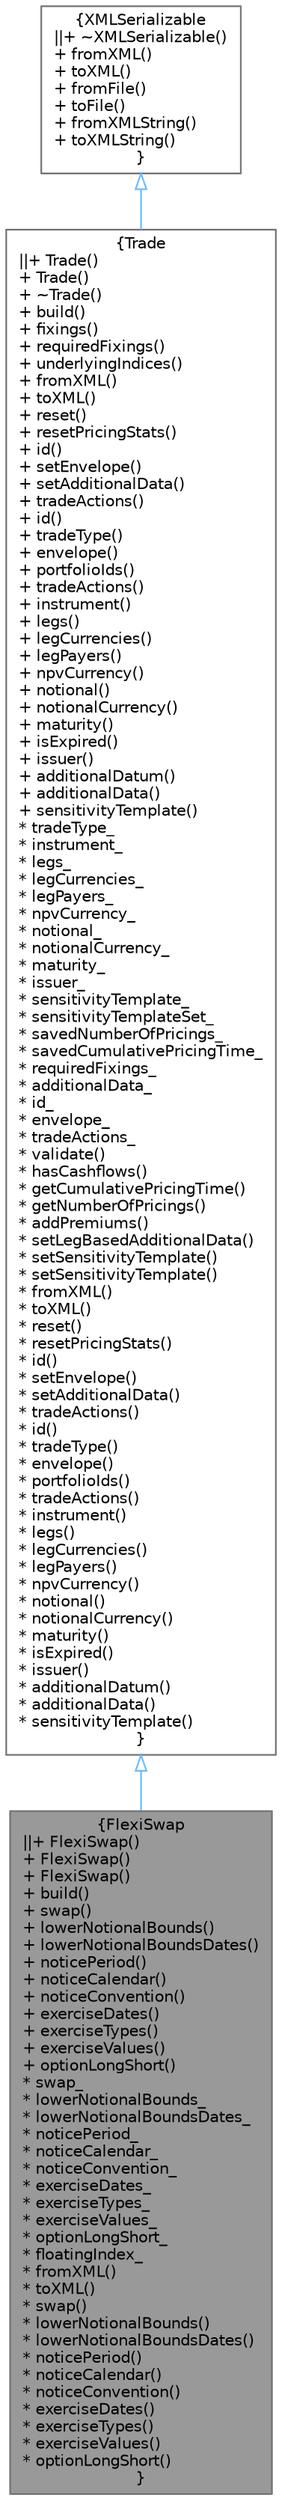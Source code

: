 digraph "FlexiSwap"
{
 // INTERACTIVE_SVG=YES
 // LATEX_PDF_SIZE
  bgcolor="transparent";
  edge [fontname=Helvetica,fontsize=10,labelfontname=Helvetica,labelfontsize=10];
  node [fontname=Helvetica,fontsize=10,shape=box,height=0.2,width=0.4];
  Node1 [label="{FlexiSwap\n||+ FlexiSwap()\l+ FlexiSwap()\l+ FlexiSwap()\l+ build()\l+ swap()\l+ lowerNotionalBounds()\l+ lowerNotionalBoundsDates()\l+ noticePeriod()\l+ noticeCalendar()\l+ noticeConvention()\l+ exerciseDates()\l+ exerciseTypes()\l+ exerciseValues()\l+ optionLongShort()\l* swap_\l* lowerNotionalBounds_\l* lowerNotionalBoundsDates_\l* noticePeriod_\l* noticeCalendar_\l* noticeConvention_\l* exerciseDates_\l* exerciseTypes_\l* exerciseValues_\l* optionLongShort_\l* floatingIndex_\l* fromXML()\l* toXML()\l* swap()\l* lowerNotionalBounds()\l* lowerNotionalBoundsDates()\l* noticePeriod()\l* noticeCalendar()\l* noticeConvention()\l* exerciseDates()\l* exerciseTypes()\l* exerciseValues()\l* optionLongShort()\l}",height=0.2,width=0.4,color="gray40", fillcolor="grey60", style="filled", fontcolor="black",tooltip="Serializable Flexi-Swap."];
  Node2 -> Node1 [dir="back",color="steelblue1",style="solid",arrowtail="onormal"];
  Node2 [label="{Trade\n||+ Trade()\l+ Trade()\l+ ~Trade()\l+ build()\l+ fixings()\l+ requiredFixings()\l+ underlyingIndices()\l+ fromXML()\l+ toXML()\l+ reset()\l+ resetPricingStats()\l+ id()\l+ setEnvelope()\l+ setAdditionalData()\l+ tradeActions()\l+ id()\l+ tradeType()\l+ envelope()\l+ portfolioIds()\l+ tradeActions()\l+ instrument()\l+ legs()\l+ legCurrencies()\l+ legPayers()\l+ npvCurrency()\l+ notional()\l+ notionalCurrency()\l+ maturity()\l+ isExpired()\l+ issuer()\l+ additionalDatum()\l+ additionalData()\l+ sensitivityTemplate()\l* tradeType_\l* instrument_\l* legs_\l* legCurrencies_\l* legPayers_\l* npvCurrency_\l* notional_\l* notionalCurrency_\l* maturity_\l* issuer_\l* sensitivityTemplate_\l* sensitivityTemplateSet_\l* savedNumberOfPricings_\l* savedCumulativePricingTime_\l* requiredFixings_\l* additionalData_\l* id_\l* envelope_\l* tradeActions_\l* validate()\l* hasCashflows()\l* getCumulativePricingTime()\l* getNumberOfPricings()\l* addPremiums()\l* setLegBasedAdditionalData()\l* setSensitivityTemplate()\l* setSensitivityTemplate()\l* fromXML()\l* toXML()\l* reset()\l* resetPricingStats()\l* id()\l* setEnvelope()\l* setAdditionalData()\l* tradeActions()\l* id()\l* tradeType()\l* envelope()\l* portfolioIds()\l* tradeActions()\l* instrument()\l* legs()\l* legCurrencies()\l* legPayers()\l* npvCurrency()\l* notional()\l* notionalCurrency()\l* maturity()\l* isExpired()\l* issuer()\l* additionalDatum()\l* additionalData()\l* sensitivityTemplate()\l}",height=0.2,width=0.4,color="gray40", fillcolor="white", style="filled",URL="$classore_1_1data_1_1_trade.html",tooltip="Trade base class."];
  Node3 -> Node2 [dir="back",color="steelblue1",style="solid",arrowtail="onormal"];
  Node3 [label="{XMLSerializable\n||+ ~XMLSerializable()\l+ fromXML()\l+ toXML()\l+ fromFile()\l+ toFile()\l+ fromXMLString()\l+ toXMLString()\l}",height=0.2,width=0.4,color="gray40", fillcolor="white", style="filled",URL="$classore_1_1data_1_1_x_m_l_serializable.html",tooltip="Base class for all serializable classes."];
}
